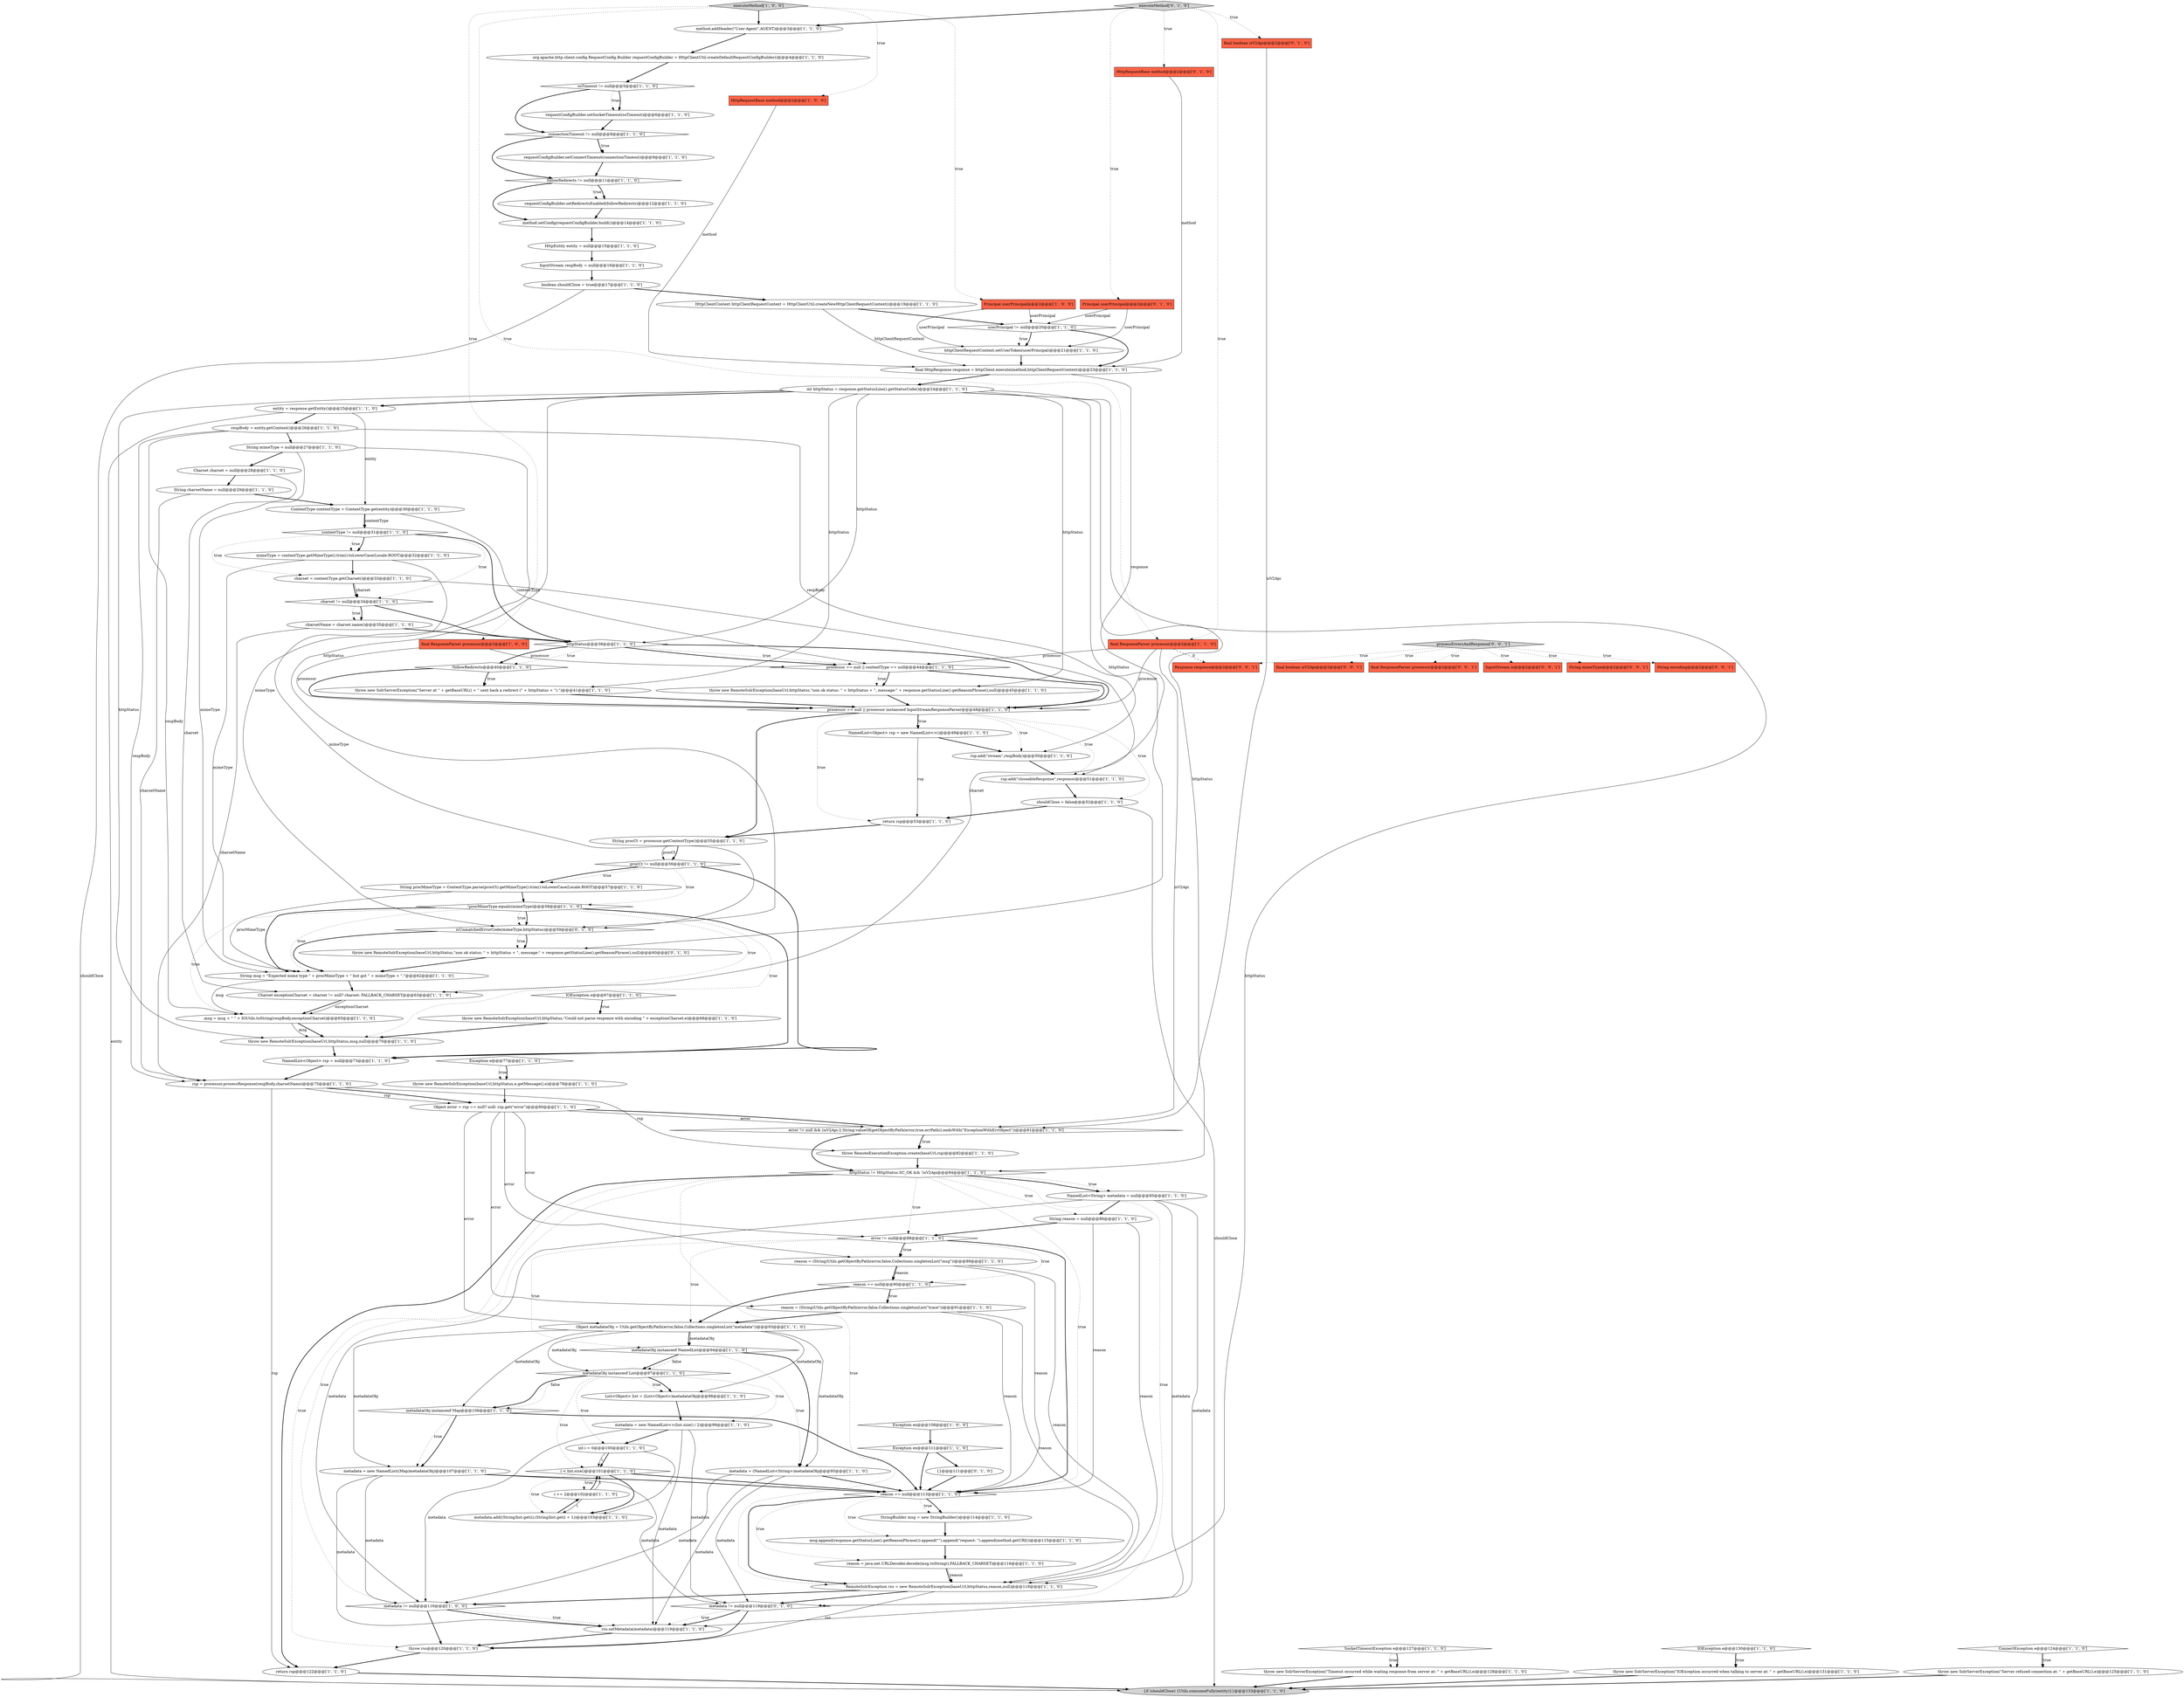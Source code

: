 digraph {
105 [style = filled, label = "throw new RemoteSolrException(baseUrl,httpStatus,\"non ok status: \" + httpStatus + \", message:\" + response.getStatusLine().getReasonPhrase(),null)@@@60@@@['0', '1', '0']", fillcolor = white, shape = ellipse image = "AAA1AAABBB2BBB"];
51 [style = filled, label = "procCt != null@@@56@@@['1', '1', '0']", fillcolor = white, shape = diamond image = "AAA0AAABBB1BBB"];
1 [style = filled, label = "requestConfigBuilder.setSocketTimeout(soTimeout)@@@6@@@['1', '1', '0']", fillcolor = white, shape = ellipse image = "AAA0AAABBB1BBB"];
33 [style = filled, label = "boolean shouldClose = true@@@17@@@['1', '1', '0']", fillcolor = white, shape = ellipse image = "AAA0AAABBB1BBB"];
73 [style = filled, label = "mimeType = contentType.getMimeType().trim().toLowerCase(Locale.ROOT)@@@32@@@['1', '1', '0']", fillcolor = white, shape = ellipse image = "AAA0AAABBB1BBB"];
2 [style = filled, label = "reason == null@@@90@@@['1', '1', '0']", fillcolor = white, shape = diamond image = "AAA0AAABBB1BBB"];
94 [style = filled, label = "throw new SolrServerException(\"Timeout occurred while waiting response from server at: \" + getBaseURL(),e)@@@128@@@['1', '1', '0']", fillcolor = white, shape = ellipse image = "AAA0AAABBB1BBB"];
4 [style = filled, label = "requestConfigBuilder.setConnectTimeout(connectionTimeout)@@@9@@@['1', '1', '0']", fillcolor = white, shape = ellipse image = "AAA0AAABBB1BBB"];
90 [style = filled, label = "RemoteSolrException rss = new RemoteSolrException(baseUrl,httpStatus,reason,null)@@@118@@@['1', '1', '0']", fillcolor = white, shape = ellipse image = "AAA0AAABBB1BBB"];
78 [style = filled, label = "InputStream respBody = null@@@16@@@['1', '1', '0']", fillcolor = white, shape = ellipse image = "AAA0AAABBB1BBB"];
37 [style = filled, label = "metadataObj instanceof List@@@97@@@['1', '1', '0']", fillcolor = white, shape = diamond image = "AAA0AAABBB1BBB"];
89 [style = filled, label = "Charset charset = null@@@28@@@['1', '1', '0']", fillcolor = white, shape = ellipse image = "AAA0AAABBB1BBB"];
23 [style = filled, label = "IOException e@@@130@@@['1', '1', '0']", fillcolor = white, shape = diamond image = "AAA0AAABBB1BBB"];
112 [style = filled, label = "Response response@@@2@@@['0', '0', '1']", fillcolor = tomato, shape = box image = "AAA0AAABBB3BBB"];
72 [style = filled, label = "executeMethod['1', '0', '0']", fillcolor = lightgray, shape = diamond image = "AAA0AAABBB1BBB"];
71 [style = filled, label = "msg.append(response.getStatusLine().getReasonPhrase()).append(\"\").append(\"request: \").append(method.getURI())@@@115@@@['1', '1', '0']", fillcolor = white, shape = ellipse image = "AAA0AAABBB1BBB"];
95 [style = filled, label = "charsetName = charset.name()@@@35@@@['1', '1', '0']", fillcolor = white, shape = ellipse image = "AAA0AAABBB1BBB"];
45 [style = filled, label = "metadataObj instanceof Map@@@106@@@['1', '1', '0']", fillcolor = white, shape = diamond image = "AAA0AAABBB1BBB"];
57 [style = filled, label = "charset != null@@@34@@@['1', '1', '0']", fillcolor = white, shape = diamond image = "AAA0AAABBB1BBB"];
82 [style = filled, label = "{if (shouldClose) {Utils.consumeFully(entity)}}@@@133@@@['1', '1', '0']", fillcolor = lightgray, shape = ellipse image = "AAA0AAABBB1BBB"];
70 [style = filled, label = "!followRedirects@@@40@@@['1', '1', '0']", fillcolor = white, shape = diamond image = "AAA0AAABBB1BBB"];
104 [style = filled, label = "isUnmatchedErrorCode(mimeType,httpStatus)@@@59@@@['0', '1', '0']", fillcolor = white, shape = diamond image = "AAA1AAABBB2BBB"];
28 [style = filled, label = "Object metadataObj = Utils.getObjectByPath(error,false,Collections.singletonList(\"metadata\"))@@@93@@@['1', '1', '0']", fillcolor = white, shape = ellipse image = "AAA0AAABBB1BBB"];
34 [style = filled, label = "Exception e@@@77@@@['1', '1', '0']", fillcolor = white, shape = diamond image = "AAA0AAABBB1BBB"];
102 [style = filled, label = "{}@@@111@@@['0', '1', '0']", fillcolor = white, shape = ellipse image = "AAA0AAABBB2BBB"];
107 [style = filled, label = "String mimeType@@@2@@@['0', '0', '1']", fillcolor = tomato, shape = box image = "AAA0AAABBB3BBB"];
86 [style = filled, label = "rss.setMetadata(metadata)@@@119@@@['1', '1', '0']", fillcolor = white, shape = ellipse image = "AAA0AAABBB1BBB"];
58 [style = filled, label = "NamedList<String> metadata = null@@@85@@@['1', '1', '0']", fillcolor = white, shape = ellipse image = "AAA0AAABBB1BBB"];
32 [style = filled, label = "rsp = processor.processResponse(respBody,charsetName)@@@75@@@['1', '1', '0']", fillcolor = white, shape = ellipse image = "AAA0AAABBB1BBB"];
16 [style = filled, label = "throw new RemoteSolrException(baseUrl,httpStatus,\"Could not parse response with encoding \" + exceptionCharset,e)@@@68@@@['1', '1', '0']", fillcolor = white, shape = ellipse image = "AAA0AAABBB1BBB"];
43 [style = filled, label = "respBody = entity.getContent()@@@26@@@['1', '1', '0']", fillcolor = white, shape = ellipse image = "AAA0AAABBB1BBB"];
47 [style = filled, label = "httpStatus@@@38@@@['1', '1', '0']", fillcolor = white, shape = diamond image = "AAA0AAABBB1BBB"];
83 [style = filled, label = "throw new SolrServerException(\"IOException occurred when talking to server at: \" + getBaseURL(),e)@@@131@@@['1', '1', '0']", fillcolor = white, shape = ellipse image = "AAA0AAABBB1BBB"];
52 [style = filled, label = "reason = java.net.URLDecoder.decode(msg.toString(),FALLBACK_CHARSET)@@@116@@@['1', '1', '0']", fillcolor = white, shape = ellipse image = "AAA0AAABBB1BBB"];
0 [style = filled, label = "entity = response.getEntity()@@@25@@@['1', '1', '0']", fillcolor = white, shape = ellipse image = "AAA0AAABBB1BBB"];
44 [style = filled, label = "Exception ex@@@108@@@['1', '0', '0']", fillcolor = white, shape = diamond image = "AAA0AAABBB1BBB"];
48 [style = filled, label = "throw new RemoteSolrException(baseUrl,httpStatus,e.getMessage(),e)@@@78@@@['1', '1', '0']", fillcolor = white, shape = ellipse image = "AAA0AAABBB1BBB"];
27 [style = filled, label = "Charset exceptionCharset = charset != null? charset: FALLBACK_CHARSET@@@63@@@['1', '1', '0']", fillcolor = white, shape = ellipse image = "AAA0AAABBB1BBB"];
12 [style = filled, label = "reason == null@@@113@@@['1', '1', '0']", fillcolor = white, shape = diamond image = "AAA0AAABBB1BBB"];
103 [style = filled, label = "executeMethod['0', '1', '0']", fillcolor = lightgray, shape = diamond image = "AAA0AAABBB2BBB"];
109 [style = filled, label = "String encoding@@@2@@@['0', '0', '1']", fillcolor = tomato, shape = box image = "AAA0AAABBB3BBB"];
42 [style = filled, label = "int httpStatus = response.getStatusLine().getStatusCode()@@@24@@@['1', '1', '0']", fillcolor = white, shape = ellipse image = "AAA0AAABBB1BBB"];
77 [style = filled, label = "Exception ex@@@111@@@['1', '1', '0']", fillcolor = white, shape = diamond image = "AAA0AAABBB1BBB"];
65 [style = filled, label = "processor == null || processor instanceof InputStreamResponseParser@@@48@@@['1', '1', '0']", fillcolor = white, shape = diamond image = "AAA0AAABBB1BBB"];
110 [style = filled, label = "final boolean isV2Api@@@2@@@['0', '0', '1']", fillcolor = tomato, shape = box image = "AAA0AAABBB3BBB"];
11 [style = filled, label = "return rsp@@@122@@@['1', '1', '0']", fillcolor = white, shape = ellipse image = "AAA0AAABBB1BBB"];
69 [style = filled, label = "error != null@@@88@@@['1', '1', '0']", fillcolor = white, shape = diamond image = "AAA0AAABBB1BBB"];
75 [style = filled, label = "int i = 0@@@100@@@['1', '1', '0']", fillcolor = white, shape = ellipse image = "AAA0AAABBB1BBB"];
10 [style = filled, label = "final HttpResponse response = httpClient.execute(method,httpClientRequestContext)@@@23@@@['1', '1', '0']", fillcolor = white, shape = ellipse image = "AAA0AAABBB1BBB"];
46 [style = filled, label = "NamedList<Object> rsp = null@@@73@@@['1', '1', '0']", fillcolor = white, shape = ellipse image = "AAA0AAABBB1BBB"];
14 [style = filled, label = "return rsp@@@53@@@['1', '1', '0']", fillcolor = white, shape = ellipse image = "AAA0AAABBB1BBB"];
108 [style = filled, label = "processErrorsAndResponse['0', '0', '1']", fillcolor = lightgray, shape = diamond image = "AAA0AAABBB3BBB"];
35 [style = filled, label = "metadata = new NamedList((Map)metadataObj)@@@107@@@['1', '1', '0']", fillcolor = white, shape = ellipse image = "AAA0AAABBB1BBB"];
26 [style = filled, label = "contentType != null@@@31@@@['1', '1', '0']", fillcolor = white, shape = diamond image = "AAA0AAABBB1BBB"];
76 [style = filled, label = "IOException e@@@67@@@['1', '1', '0']", fillcolor = white, shape = diamond image = "AAA0AAABBB1BBB"];
39 [style = filled, label = "requestConfigBuilder.setRedirectsEnabled(followRedirects)@@@12@@@['1', '1', '0']", fillcolor = white, shape = ellipse image = "AAA0AAABBB1BBB"];
61 [style = filled, label = "reason = (String)Utils.getObjectByPath(error,false,Collections.singletonList(\"trace\"))@@@91@@@['1', '1', '0']", fillcolor = white, shape = ellipse image = "AAA0AAABBB1BBB"];
63 [style = filled, label = "ContentType contentType = ContentType.get(entity)@@@30@@@['1', '1', '0']", fillcolor = white, shape = ellipse image = "AAA0AAABBB1BBB"];
85 [style = filled, label = "metadata != null@@@116@@@['1', '0', '0']", fillcolor = white, shape = diamond image = "AAA0AAABBB1BBB"];
97 [style = filled, label = "connectionTimeout != null@@@8@@@['1', '1', '0']", fillcolor = white, shape = diamond image = "AAA0AAABBB1BBB"];
36 [style = filled, label = "metadataObj instanceof NamedList@@@94@@@['1', '1', '0']", fillcolor = white, shape = diamond image = "AAA0AAABBB1BBB"];
24 [style = filled, label = "i += 2@@@102@@@['1', '1', '0']", fillcolor = white, shape = ellipse image = "AAA0AAABBB1BBB"];
17 [style = filled, label = "metadata = (NamedList<String>)metadataObj@@@95@@@['1', '1', '0']", fillcolor = white, shape = ellipse image = "AAA0AAABBB1BBB"];
92 [style = filled, label = "SocketTimeoutException e@@@127@@@['1', '1', '0']", fillcolor = white, shape = diamond image = "AAA0AAABBB1BBB"];
18 [style = filled, label = "soTimeout != null@@@5@@@['1', '1', '0']", fillcolor = white, shape = diamond image = "AAA0AAABBB1BBB"];
38 [style = filled, label = "ConnectException e@@@124@@@['1', '1', '0']", fillcolor = white, shape = diamond image = "AAA0AAABBB1BBB"];
98 [style = filled, label = "metadata != null@@@119@@@['0', '1', '0']", fillcolor = white, shape = diamond image = "AAA0AAABBB2BBB"];
66 [style = filled, label = "throw RemoteExecutionException.create(baseUrl,rsp)@@@82@@@['1', '1', '0']", fillcolor = white, shape = ellipse image = "AAA0AAABBB1BBB"];
100 [style = filled, label = "HttpRequestBase method@@@2@@@['0', '1', '0']", fillcolor = tomato, shape = box image = "AAA0AAABBB2BBB"];
111 [style = filled, label = "final ResponseParser processor@@@2@@@['0', '0', '1']", fillcolor = tomato, shape = box image = "AAA0AAABBB3BBB"];
9 [style = filled, label = "String msg = \"Expected mime type \" + procMimeType + \" but got \" + mimeType + \".\"@@@62@@@['1', '1', '0']", fillcolor = white, shape = ellipse image = "AAA0AAABBB1BBB"];
84 [style = filled, label = "charset = contentType.getCharset()@@@33@@@['1', '1', '0']", fillcolor = white, shape = ellipse image = "AAA0AAABBB1BBB"];
6 [style = filled, label = "String mimeType = null@@@27@@@['1', '1', '0']", fillcolor = white, shape = ellipse image = "AAA0AAABBB1BBB"];
30 [style = filled, label = "reason = (String)Utils.getObjectByPath(error,false,Collections.singletonList(\"msg\"))@@@89@@@['1', '1', '0']", fillcolor = white, shape = ellipse image = "AAA0AAABBB1BBB"];
101 [style = filled, label = "final boolean isV2Api@@@2@@@['0', '1', '0']", fillcolor = tomato, shape = box image = "AAA0AAABBB2BBB"];
50 [style = filled, label = "throw new RemoteSolrException(baseUrl,httpStatus,\"non ok status: \" + httpStatus + \", message:\" + response.getStatusLine().getReasonPhrase(),null)@@@45@@@['1', '1', '0']", fillcolor = white, shape = ellipse image = "AAA0AAABBB1BBB"];
81 [style = filled, label = "throw rss@@@120@@@['1', '1', '0']", fillcolor = white, shape = ellipse image = "AAA0AAABBB1BBB"];
19 [style = filled, label = "shouldClose = false@@@52@@@['1', '1', '0']", fillcolor = white, shape = ellipse image = "AAA0AAABBB1BBB"];
60 [style = filled, label = "final ResponseParser processor@@@2@@@['1', '0', '0']", fillcolor = tomato, shape = box image = "AAA0AAABBB1BBB"];
56 [style = filled, label = "HttpEntity entity = null@@@15@@@['1', '1', '0']", fillcolor = white, shape = ellipse image = "AAA0AAABBB1BBB"];
79 [style = filled, label = "String procCt = processor.getContentType()@@@55@@@['1', '1', '0']", fillcolor = white, shape = ellipse image = "AAA0AAABBB1BBB"];
20 [style = filled, label = "followRedirects != null@@@11@@@['1', '1', '0']", fillcolor = white, shape = diamond image = "AAA0AAABBB1BBB"];
68 [style = filled, label = "rsp.add(\"closeableResponse\",response)@@@51@@@['1', '1', '0']", fillcolor = white, shape = ellipse image = "AAA0AAABBB1BBB"];
93 [style = filled, label = "final ResponseParser processor@@@2@@@['1', '1', '0']", fillcolor = tomato, shape = box image = "AAA0AAABBB1BBB"];
29 [style = filled, label = "!procMimeType.equals(mimeType)@@@58@@@['1', '1', '0']", fillcolor = white, shape = diamond image = "AAA0AAABBB1BBB"];
106 [style = filled, label = "InputStream is@@@2@@@['0', '0', '1']", fillcolor = tomato, shape = box image = "AAA0AAABBB3BBB"];
41 [style = filled, label = "List<Object> list = (List<Object>)metadataObj@@@98@@@['1', '1', '0']", fillcolor = white, shape = ellipse image = "AAA0AAABBB1BBB"];
3 [style = filled, label = "String procMimeType = ContentType.parse(procCt).getMimeType().trim().toLowerCase(Locale.ROOT)@@@57@@@['1', '1', '0']", fillcolor = white, shape = ellipse image = "AAA0AAABBB1BBB"];
21 [style = filled, label = "HttpClientContext httpClientRequestContext = HttpClientUtil.createNewHttpClientRequestContext()@@@19@@@['1', '1', '0']", fillcolor = white, shape = ellipse image = "AAA0AAABBB1BBB"];
53 [style = filled, label = "httpClientRequestContext.setUserToken(userPrincipal)@@@21@@@['1', '1', '0']", fillcolor = white, shape = ellipse image = "AAA0AAABBB1BBB"];
96 [style = filled, label = "error != null && (isV2Api || String.valueOf(getObjectByPath(error,true,errPath)).endsWith(\"ExceptionWithErrObject\"))@@@81@@@['1', '1', '0']", fillcolor = white, shape = diamond image = "AAA0AAABBB1BBB"];
59 [style = filled, label = "throw new RemoteSolrException(baseUrl,httpStatus,msg,null)@@@70@@@['1', '1', '0']", fillcolor = white, shape = ellipse image = "AAA0AAABBB1BBB"];
49 [style = filled, label = "httpStatus != HttpStatus.SC_OK && !isV2Api@@@84@@@['1', '1', '0']", fillcolor = white, shape = diamond image = "AAA0AAABBB1BBB"];
99 [style = filled, label = "Principal userPrincipal@@@2@@@['0', '1', '0']", fillcolor = tomato, shape = box image = "AAA0AAABBB2BBB"];
91 [style = filled, label = "i < list.size()@@@101@@@['1', '1', '0']", fillcolor = white, shape = diamond image = "AAA0AAABBB1BBB"];
15 [style = filled, label = "processor == null || contentType == null@@@44@@@['1', '1', '0']", fillcolor = white, shape = diamond image = "AAA0AAABBB1BBB"];
22 [style = filled, label = "metadata = new NamedList<>(list.size() / 2)@@@99@@@['1', '1', '0']", fillcolor = white, shape = ellipse image = "AAA0AAABBB1BBB"];
87 [style = filled, label = "throw new SolrServerException(\"Server at \" + getBaseURL() + \" sent back a redirect (\" + httpStatus + \").\")@@@41@@@['1', '1', '0']", fillcolor = white, shape = ellipse image = "AAA0AAABBB1BBB"];
88 [style = filled, label = "String reason = null@@@86@@@['1', '1', '0']", fillcolor = white, shape = ellipse image = "AAA0AAABBB1BBB"];
7 [style = filled, label = "msg = msg + \" \" + IOUtils.toString(respBody,exceptionCharset)@@@65@@@['1', '1', '0']", fillcolor = white, shape = ellipse image = "AAA0AAABBB1BBB"];
80 [style = filled, label = "Principal userPrincipal@@@2@@@['1', '0', '0']", fillcolor = tomato, shape = box image = "AAA0AAABBB1BBB"];
8 [style = filled, label = "org.apache.http.client.config.RequestConfig.Builder requestConfigBuilder = HttpClientUtil.createDefaultRequestConfigBuilder()@@@4@@@['1', '1', '0']", fillcolor = white, shape = ellipse image = "AAA0AAABBB1BBB"];
54 [style = filled, label = "String charsetName = null@@@29@@@['1', '1', '0']", fillcolor = white, shape = ellipse image = "AAA0AAABBB1BBB"];
55 [style = filled, label = "rsp.add(\"stream\",respBody)@@@50@@@['1', '1', '0']", fillcolor = white, shape = ellipse image = "AAA0AAABBB1BBB"];
25 [style = filled, label = "throw new SolrServerException(\"Server refused connection at: \" + getBaseURL(),e)@@@125@@@['1', '1', '0']", fillcolor = white, shape = ellipse image = "AAA0AAABBB1BBB"];
74 [style = filled, label = "method.setConfig(requestConfigBuilder.build())@@@14@@@['1', '1', '0']", fillcolor = white, shape = ellipse image = "AAA0AAABBB1BBB"];
31 [style = filled, label = "method.addHeader(\"User-Agent\",AGENT)@@@3@@@['1', '1', '0']", fillcolor = white, shape = ellipse image = "AAA0AAABBB1BBB"];
40 [style = filled, label = "HttpRequestBase method@@@2@@@['1', '0', '0']", fillcolor = tomato, shape = box image = "AAA0AAABBB1BBB"];
62 [style = filled, label = "userPrincipal != null@@@20@@@['1', '1', '0']", fillcolor = white, shape = diamond image = "AAA0AAABBB1BBB"];
5 [style = filled, label = "Object error = rsp == null? null: rsp.get(\"error\")@@@80@@@['1', '1', '0']", fillcolor = white, shape = ellipse image = "AAA0AAABBB1BBB"];
64 [style = filled, label = "metadata.add((String)list.get(i),(String)list.get(i + 1))@@@103@@@['1', '1', '0']", fillcolor = white, shape = ellipse image = "AAA0AAABBB1BBB"];
13 [style = filled, label = "StringBuilder msg = new StringBuilder()@@@114@@@['1', '1', '0']", fillcolor = white, shape = ellipse image = "AAA0AAABBB1BBB"];
67 [style = filled, label = "NamedList<Object> rsp = new NamedList<>()@@@49@@@['1', '1', '0']", fillcolor = white, shape = ellipse image = "AAA0AAABBB1BBB"];
59->46 [style = bold, label=""];
100->10 [style = solid, label="method"];
72->40 [style = dotted, label="true"];
76->16 [style = bold, label=""];
16->59 [style = bold, label=""];
97->4 [style = bold, label=""];
49->11 [style = bold, label=""];
89->54 [style = bold, label=""];
75->64 [style = solid, label="i"];
85->86 [style = dotted, label="true"];
27->7 [style = bold, label=""];
17->86 [style = solid, label="metadata"];
49->69 [style = dotted, label="true"];
58->85 [style = solid, label="metadata"];
20->74 [style = bold, label=""];
70->65 [style = bold, label=""];
58->86 [style = solid, label="metadata"];
61->90 [style = solid, label="reason"];
13->71 [style = bold, label=""];
60->65 [style = solid, label="processor"];
80->62 [style = solid, label="userPrincipal"];
62->53 [style = bold, label=""];
49->12 [style = dotted, label="true"];
49->58 [style = dotted, label="true"];
103->93 [style = dotted, label="true"];
80->53 [style = solid, label="userPrincipal"];
37->45 [style = dotted, label="false"];
12->90 [style = bold, label=""];
63->15 [style = solid, label="contentType"];
39->74 [style = bold, label=""];
14->79 [style = bold, label=""];
2->61 [style = dotted, label="true"];
74->56 [style = bold, label=""];
69->30 [style = bold, label=""];
33->21 [style = bold, label=""];
101->96 [style = solid, label="isV2Api"];
65->67 [style = bold, label=""];
73->104 [style = solid, label="mimeType"];
99->53 [style = solid, label="userPrincipal"];
26->84 [style = dotted, label="true"];
42->49 [style = solid, label="httpStatus"];
20->39 [style = dotted, label="true"];
97->4 [style = dotted, label="true"];
37->91 [style = dotted, label="true"];
15->65 [style = bold, label=""];
69->2 [style = dotted, label="true"];
32->11 [style = solid, label="rsp"];
63->26 [style = bold, label=""];
96->66 [style = bold, label=""];
99->62 [style = solid, label="userPrincipal"];
50->65 [style = bold, label=""];
9->7 [style = solid, label="msg"];
73->9 [style = solid, label="mimeType"];
56->78 [style = bold, label=""];
62->53 [style = dotted, label="true"];
83->82 [style = bold, label=""];
37->75 [style = dotted, label="true"];
73->84 [style = bold, label=""];
51->46 [style = bold, label=""];
32->66 [style = solid, label="rsp"];
104->105 [style = bold, label=""];
10->68 [style = solid, label="response"];
36->17 [style = bold, label=""];
69->36 [style = dotted, label="true"];
0->82 [style = solid, label="entity"];
72->93 [style = dotted, label="true"];
45->12 [style = bold, label=""];
23->83 [style = bold, label=""];
93->112 [style = dashed, label="0"];
95->32 [style = solid, label="charsetName"];
15->50 [style = dotted, label="true"];
79->51 [style = solid, label="procCt"];
88->12 [style = solid, label="reason"];
43->32 [style = solid, label="respBody"];
38->25 [style = bold, label=""];
40->10 [style = solid, label="method"];
43->6 [style = bold, label=""];
22->86 [style = solid, label="metadata"];
98->86 [style = dotted, label="true"];
75->91 [style = bold, label=""];
88->69 [style = bold, label=""];
11->82 [style = bold, label=""];
65->79 [style = bold, label=""];
57->47 [style = bold, label=""];
9->27 [style = bold, label=""];
29->59 [style = dotted, label="true"];
76->16 [style = dotted, label="true"];
91->64 [style = dotted, label="true"];
58->98 [style = solid, label="metadata"];
28->17 [style = solid, label="metadataObj"];
88->90 [style = solid, label="reason"];
42->47 [style = solid, label="httpStatus"];
10->42 [style = bold, label=""];
57->95 [style = bold, label=""];
34->48 [style = dotted, label="true"];
42->104 [style = solid, label="httpStatus"];
72->80 [style = dotted, label="true"];
34->48 [style = bold, label=""];
65->67 [style = dotted, label="true"];
72->31 [style = bold, label=""];
62->10 [style = bold, label=""];
84->57 [style = bold, label=""];
6->89 [style = bold, label=""];
19->82 [style = solid, label="shouldClose"];
2->28 [style = bold, label=""];
68->19 [style = bold, label=""];
12->13 [style = bold, label=""];
26->57 [style = dotted, label="true"];
6->104 [style = solid, label="mimeType"];
8->18 [style = bold, label=""];
44->77 [style = bold, label=""];
65->14 [style = dotted, label="true"];
92->94 [style = dotted, label="true"];
20->39 [style = bold, label=""];
21->62 [style = bold, label=""];
37->41 [style = dotted, label="true"];
54->63 [style = bold, label=""];
64->24 [style = bold, label=""];
91->64 [style = bold, label=""];
22->98 [style = solid, label="metadata"];
24->64 [style = solid, label="i"];
41->22 [style = bold, label=""];
28->41 [style = solid, label="metadataObj"];
37->45 [style = bold, label=""];
49->58 [style = bold, label=""];
47->15 [style = dotted, label="true"];
69->28 [style = dotted, label="true"];
24->91 [style = bold, label=""];
19->14 [style = bold, label=""];
49->88 [style = dotted, label="true"];
30->90 [style = solid, label="reason"];
29->104 [style = bold, label=""];
28->45 [style = solid, label="metadataObj"];
90->98 [style = bold, label=""];
28->37 [style = solid, label="metadataObj"];
1->97 [style = bold, label=""];
2->61 [style = bold, label=""];
47->70 [style = bold, label=""];
86->81 [style = bold, label=""];
3->29 [style = bold, label=""];
25->82 [style = bold, label=""];
5->96 [style = solid, label="error"];
7->59 [style = bold, label=""];
65->19 [style = dotted, label="true"];
108->110 [style = dotted, label="true"];
37->41 [style = bold, label=""];
35->86 [style = solid, label="metadata"];
92->94 [style = bold, label=""];
27->7 [style = solid, label="exceptionCharset"];
81->11 [style = bold, label=""];
0->63 [style = solid, label="entity"];
51->29 [style = dotted, label="true"];
102->12 [style = bold, label=""];
93->96 [style = solid, label="isV2Api"];
18->1 [style = dotted, label="true"];
51->3 [style = dotted, label="true"];
72->60 [style = dotted, label="true"];
93->65 [style = solid, label="processor"];
69->30 [style = dotted, label="true"];
85->86 [style = bold, label=""];
66->49 [style = bold, label=""];
48->5 [style = bold, label=""];
97->20 [style = bold, label=""];
77->12 [style = bold, label=""];
61->12 [style = solid, label="reason"];
28->36 [style = solid, label="metadataObj"];
96->66 [style = dotted, label="true"];
17->98 [style = solid, label="metadata"];
24->91 [style = solid, label="i"];
35->85 [style = solid, label="metadata"];
65->68 [style = dotted, label="true"];
49->81 [style = dotted, label="true"];
91->12 [style = bold, label=""];
85->81 [style = bold, label=""];
60->15 [style = solid, label="processor"];
0->43 [style = bold, label=""];
5->96 [style = bold, label=""];
108->111 [style = dotted, label="true"];
29->7 [style = dotted, label="true"];
29->27 [style = dotted, label="true"];
55->68 [style = bold, label=""];
67->55 [style = bold, label=""];
108->112 [style = dotted, label="true"];
87->65 [style = bold, label=""];
33->82 [style = solid, label="shouldClose"];
45->35 [style = bold, label=""];
7->59 [style = solid, label="msg"];
35->98 [style = solid, label="metadata"];
18->1 [style = bold, label=""];
45->35 [style = dotted, label="true"];
104->9 [style = bold, label=""];
104->105 [style = dotted, label="true"];
84->57 [style = solid, label="charset"];
70->87 [style = dotted, label="true"];
78->33 [style = bold, label=""];
53->10 [style = bold, label=""];
108->107 [style = dotted, label="true"];
70->87 [style = bold, label=""];
94->82 [style = bold, label=""];
52->90 [style = bold, label=""];
29->9 [style = bold, label=""];
29->46 [style = bold, label=""];
12->52 [style = dotted, label="true"];
38->25 [style = dotted, label="true"];
42->0 [style = bold, label=""];
95->47 [style = bold, label=""];
43->55 [style = solid, label="respBody"];
26->47 [style = bold, label=""];
42->105 [style = solid, label="httpStatus"];
5->30 [style = solid, label="error"];
21->10 [style = solid, label="httpClientRequestContext"];
15->50 [style = bold, label=""];
36->37 [style = bold, label=""];
22->75 [style = bold, label=""];
52->90 [style = solid, label="reason"];
67->14 [style = solid, label="rsp"];
18->97 [style = bold, label=""];
98->81 [style = bold, label=""];
49->90 [style = dotted, label="true"];
32->5 [style = bold, label=""];
28->35 [style = solid, label="metadataObj"];
90->81 [style = solid, label="rss"];
103->31 [style = bold, label=""];
49->85 [style = dotted, label="true"];
57->95 [style = dotted, label="true"];
84->27 [style = solid, label="charset"];
46->32 [style = bold, label=""];
42->90 [style = solid, label="httpStatus"];
22->85 [style = solid, label="metadata"];
31->8 [style = bold, label=""];
79->51 [style = bold, label=""];
30->2 [style = bold, label=""];
12->13 [style = dotted, label="true"];
103->101 [style = dotted, label="true"];
5->61 [style = solid, label="error"];
29->104 [style = dotted, label="true"];
30->2 [style = solid, label="reason"];
17->12 [style = bold, label=""];
71->52 [style = bold, label=""];
3->9 [style = solid, label="procMimeType"];
47->65 [style = bold, label=""];
5->69 [style = solid, label="error"];
65->55 [style = dotted, label="true"];
4->20 [style = bold, label=""];
47->15 [style = bold, label=""];
36->17 [style = dotted, label="true"];
63->26 [style = solid, label="contentType"];
51->3 [style = bold, label=""];
91->24 [style = dotted, label="true"];
23->83 [style = dotted, label="true"];
26->73 [style = bold, label=""];
103->99 [style = dotted, label="true"];
108->109 [style = dotted, label="true"];
26->73 [style = dotted, label="true"];
49->98 [style = dotted, label="true"];
28->36 [style = bold, label=""];
42->59 [style = solid, label="httpStatus"];
37->22 [style = dotted, label="true"];
90->85 [style = bold, label=""];
69->12 [style = bold, label=""];
93->15 [style = solid, label="processor"];
96->49 [style = bold, label=""];
105->9 [style = bold, label=""];
29->9 [style = dotted, label="true"];
32->5 [style = solid, label="rsp"];
47->70 [style = dotted, label="true"];
58->88 [style = bold, label=""];
36->37 [style = dotted, label="false"];
108->106 [style = dotted, label="true"];
75->91 [style = solid, label="i"];
17->85 [style = solid, label="metadata"];
5->28 [style = solid, label="error"];
98->86 [style = bold, label=""];
30->12 [style = solid, label="reason"];
42->50 [style = solid, label="httpStatus"];
35->12 [style = bold, label=""];
77->102 [style = bold, label=""];
42->87 [style = solid, label="httpStatus"];
61->28 [style = bold, label=""];
6->9 [style = solid, label="mimeType"];
43->7 [style = solid, label="respBody"];
103->100 [style = dotted, label="true"];
54->32 [style = solid, label="charsetName"];
12->71 [style = dotted, label="true"];
89->27 [style = solid, label="charset"];
}

